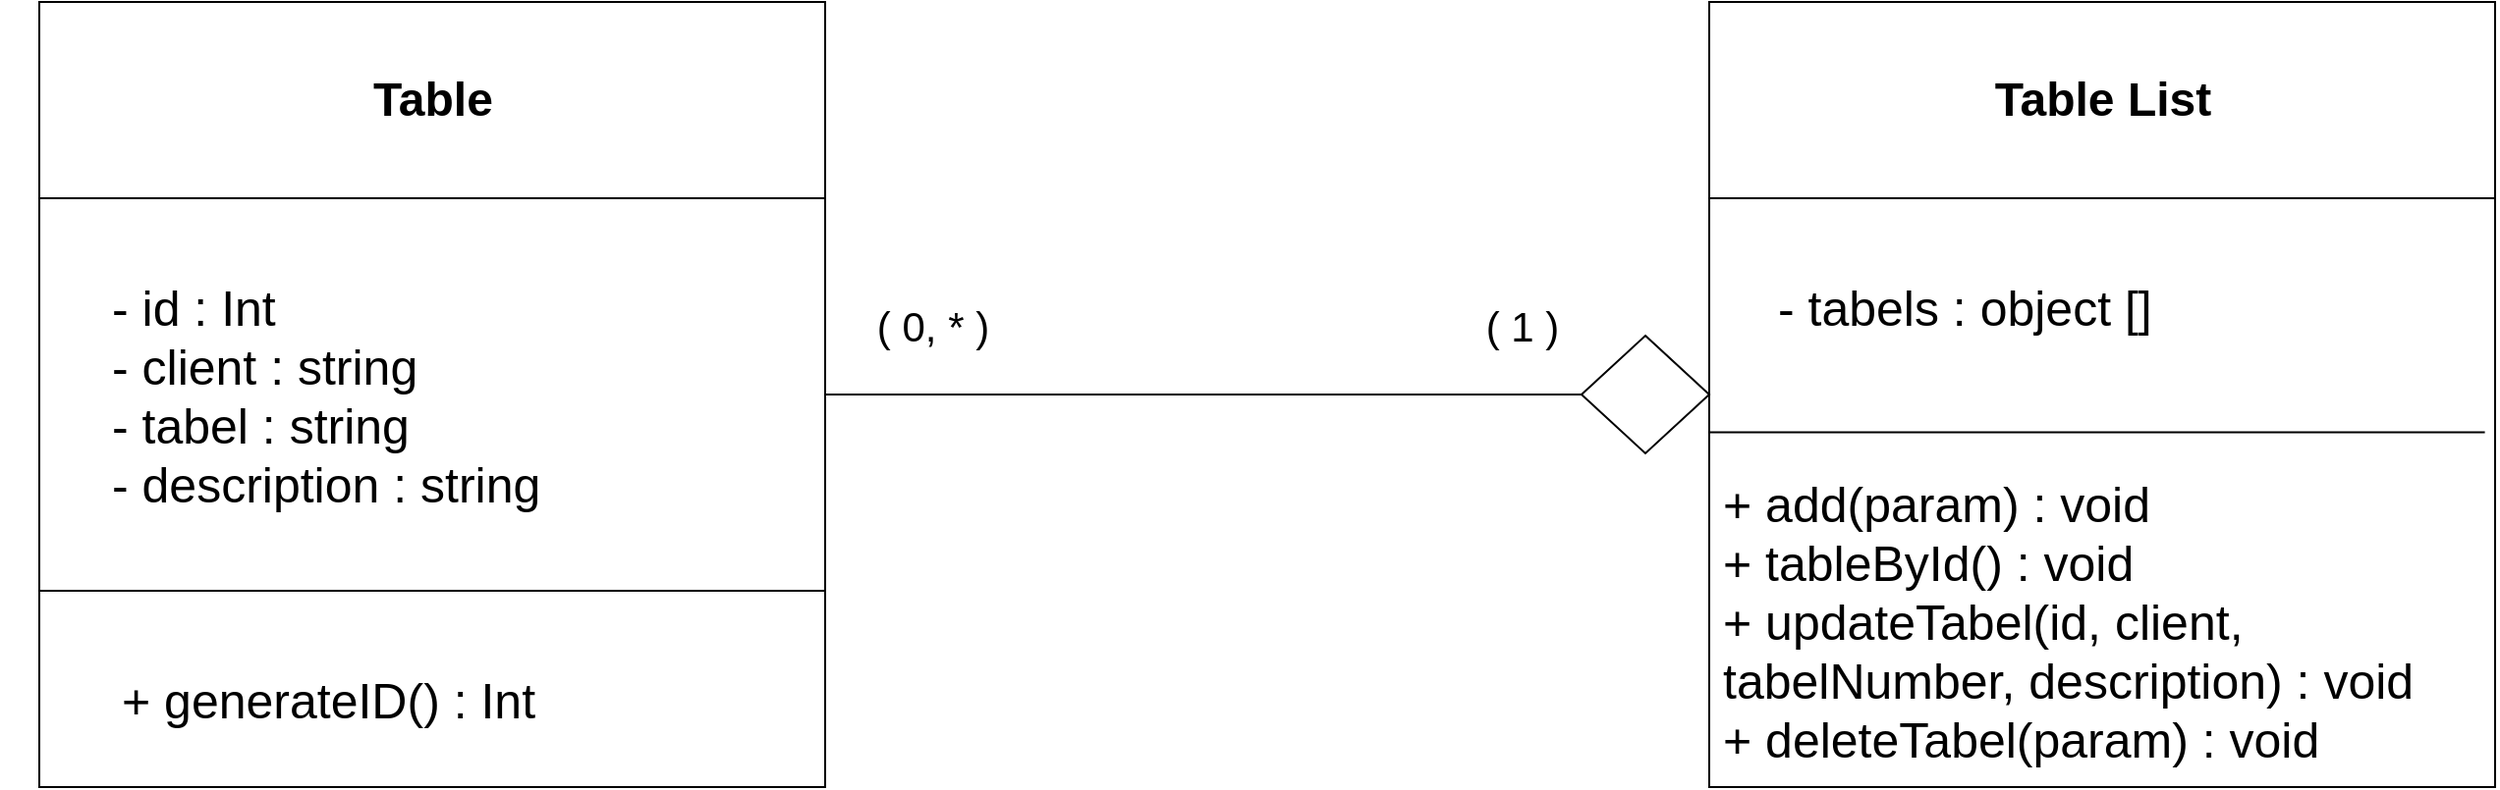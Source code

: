 <mxfile>
    <diagram id="z5ig168GVAGBraGvqf1I" name="Page-1">
        <mxGraphModel dx="1594" dy="1331" grid="1" gridSize="10" guides="1" tooltips="1" connect="1" arrows="1" fold="1" page="1" pageScale="1" pageWidth="850" pageHeight="1100" math="0" shadow="0">
            <root>
                <mxCell id="0"/>
                <mxCell id="1" parent="0"/>
                <mxCell id="21" value="" style="group" vertex="1" connectable="0" parent="1">
                    <mxGeometry x="225" y="350" width="1270" height="400" as="geometry"/>
                </mxCell>
                <mxCell id="8" value="" style="group" parent="21" vertex="1" connectable="0">
                    <mxGeometry x="20" width="400" height="400" as="geometry"/>
                </mxCell>
                <mxCell id="2" value="" style="whiteSpace=wrap;html=1;aspect=fixed;" parent="8" vertex="1">
                    <mxGeometry width="400" height="400" as="geometry"/>
                </mxCell>
                <mxCell id="3" value="" style="endArrow=none;html=1;exitX=0;exitY=0.25;exitDx=0;exitDy=0;entryX=1;entryY=0.25;entryDx=0;entryDy=0;" parent="8" source="2" target="2" edge="1">
                    <mxGeometry width="50" height="50" relative="1" as="geometry">
                        <mxPoint x="170" y="440" as="sourcePoint"/>
                        <mxPoint x="220" y="390" as="targetPoint"/>
                    </mxGeometry>
                </mxCell>
                <mxCell id="4" value="Table" style="text;strokeColor=none;fillColor=none;html=1;fontSize=24;fontStyle=1;verticalAlign=middle;align=center;" parent="8" vertex="1">
                    <mxGeometry x="150" y="30" width="100" height="40" as="geometry"/>
                </mxCell>
                <mxCell id="5" value="" style="endArrow=none;html=1;exitX=0;exitY=0.75;exitDx=0;exitDy=0;entryX=1;entryY=0.75;entryDx=0;entryDy=0;" parent="8" source="2" target="2" edge="1">
                    <mxGeometry width="50" height="50" relative="1" as="geometry">
                        <mxPoint x="170" y="440" as="sourcePoint"/>
                        <mxPoint x="220" y="390" as="targetPoint"/>
                    </mxGeometry>
                </mxCell>
                <mxCell id="6" value="&lt;span style=&quot;font-size: 25px;&quot;&gt;- id : Int&lt;br&gt;- client : string&lt;br&gt;- tabel : string&lt;br&gt;- description : string&lt;br&gt;&lt;/span&gt;" style="text;html=1;strokeColor=none;fillColor=none;align=left;verticalAlign=middle;whiteSpace=wrap;rounded=0;" parent="8" vertex="1">
                    <mxGeometry x="35" y="185" width="235" height="30" as="geometry"/>
                </mxCell>
                <mxCell id="7" value="&lt;span style=&quot;font-size: 25px;&quot;&gt;+ generateID() : Int&lt;/span&gt;" style="text;html=1;strokeColor=none;fillColor=none;align=left;verticalAlign=middle;whiteSpace=wrap;rounded=0;" parent="8" vertex="1">
                    <mxGeometry x="40" y="340" width="220" height="30" as="geometry"/>
                </mxCell>
                <mxCell id="9" value="" style="group" parent="21" vertex="1" connectable="0">
                    <mxGeometry x="850" width="420" height="400" as="geometry"/>
                </mxCell>
                <mxCell id="10" value="" style="whiteSpace=wrap;html=1;aspect=fixed;" parent="9" vertex="1">
                    <mxGeometry x="20" width="400" height="400" as="geometry"/>
                </mxCell>
                <mxCell id="11" value="" style="endArrow=none;html=1;exitX=0;exitY=0.25;exitDx=0;exitDy=0;entryX=1;entryY=0.25;entryDx=0;entryDy=0;" parent="9" source="10" target="10" edge="1">
                    <mxGeometry width="50" height="50" relative="1" as="geometry">
                        <mxPoint x="190" y="440" as="sourcePoint"/>
                        <mxPoint x="240" y="390" as="targetPoint"/>
                    </mxGeometry>
                </mxCell>
                <mxCell id="12" value="Table List" style="text;strokeColor=none;fillColor=none;html=1;fontSize=24;fontStyle=1;verticalAlign=middle;align=center;" parent="9" vertex="1">
                    <mxGeometry x="170" y="30" width="100" height="40" as="geometry"/>
                </mxCell>
                <mxCell id="14" value="&lt;font style=&quot;font-size: 25px;&quot;&gt;- tabels : object []&lt;/font&gt;" style="text;html=1;strokeColor=none;fillColor=none;align=left;verticalAlign=middle;whiteSpace=wrap;rounded=0;" parent="9" vertex="1">
                    <mxGeometry x="52.5" y="140" width="235" height="30" as="geometry"/>
                </mxCell>
                <mxCell id="15" value="&lt;span style=&quot;font-size: 25px;&quot;&gt;+ add(param) : void&lt;br&gt;+ tableById() : void&lt;br&gt;+ updateTabel(id, client, tabelNumber, description) : void&lt;br&gt;+ deleteTabel(param) : void&lt;br&gt;&lt;/span&gt;" style="text;html=1;strokeColor=none;fillColor=none;align=left;verticalAlign=middle;whiteSpace=wrap;rounded=0;" parent="9" vertex="1">
                    <mxGeometry x="25" y="300" width="395" height="30" as="geometry"/>
                </mxCell>
                <mxCell id="16" value="" style="endArrow=none;html=1;exitX=-0.001;exitY=0.548;exitDx=0;exitDy=0;exitPerimeter=0;entryX=0.987;entryY=0.548;entryDx=0;entryDy=0;entryPerimeter=0;" edge="1" parent="9" source="10" target="10">
                    <mxGeometry width="50" height="50" relative="1" as="geometry">
                        <mxPoint x="-285" y="450" as="sourcePoint"/>
                        <mxPoint x="-235" y="400" as="targetPoint"/>
                    </mxGeometry>
                </mxCell>
                <mxCell id="17" value="" style="endArrow=none;html=1;exitX=1;exitY=0.5;exitDx=0;exitDy=0;entryX=0;entryY=0.5;entryDx=0;entryDy=0;" edge="1" parent="21" source="2" target="10">
                    <mxGeometry width="50" height="50" relative="1" as="geometry">
                        <mxPoint x="565" y="340" as="sourcePoint"/>
                        <mxPoint x="615" y="290" as="targetPoint"/>
                    </mxGeometry>
                </mxCell>
                <mxCell id="18" value="" style="rhombus;whiteSpace=wrap;html=1;" vertex="1" parent="21">
                    <mxGeometry x="805" y="170" width="65" height="60" as="geometry"/>
                </mxCell>
                <mxCell id="19" value="&lt;font style=&quot;font-size: 21px;&quot;&gt;( 0, * )&lt;/font&gt;" style="text;html=1;strokeColor=none;fillColor=none;align=center;verticalAlign=middle;whiteSpace=wrap;rounded=0;" vertex="1" parent="21">
                    <mxGeometry x="445" y="150" width="60" height="30" as="geometry"/>
                </mxCell>
                <mxCell id="20" value="&lt;font style=&quot;font-size: 21px;&quot;&gt;( 1 )&lt;/font&gt;" style="text;html=1;strokeColor=none;fillColor=none;align=center;verticalAlign=middle;whiteSpace=wrap;rounded=0;" vertex="1" parent="21">
                    <mxGeometry x="745" y="150" width="60" height="30" as="geometry"/>
                </mxCell>
            </root>
        </mxGraphModel>
    </diagram>
</mxfile>